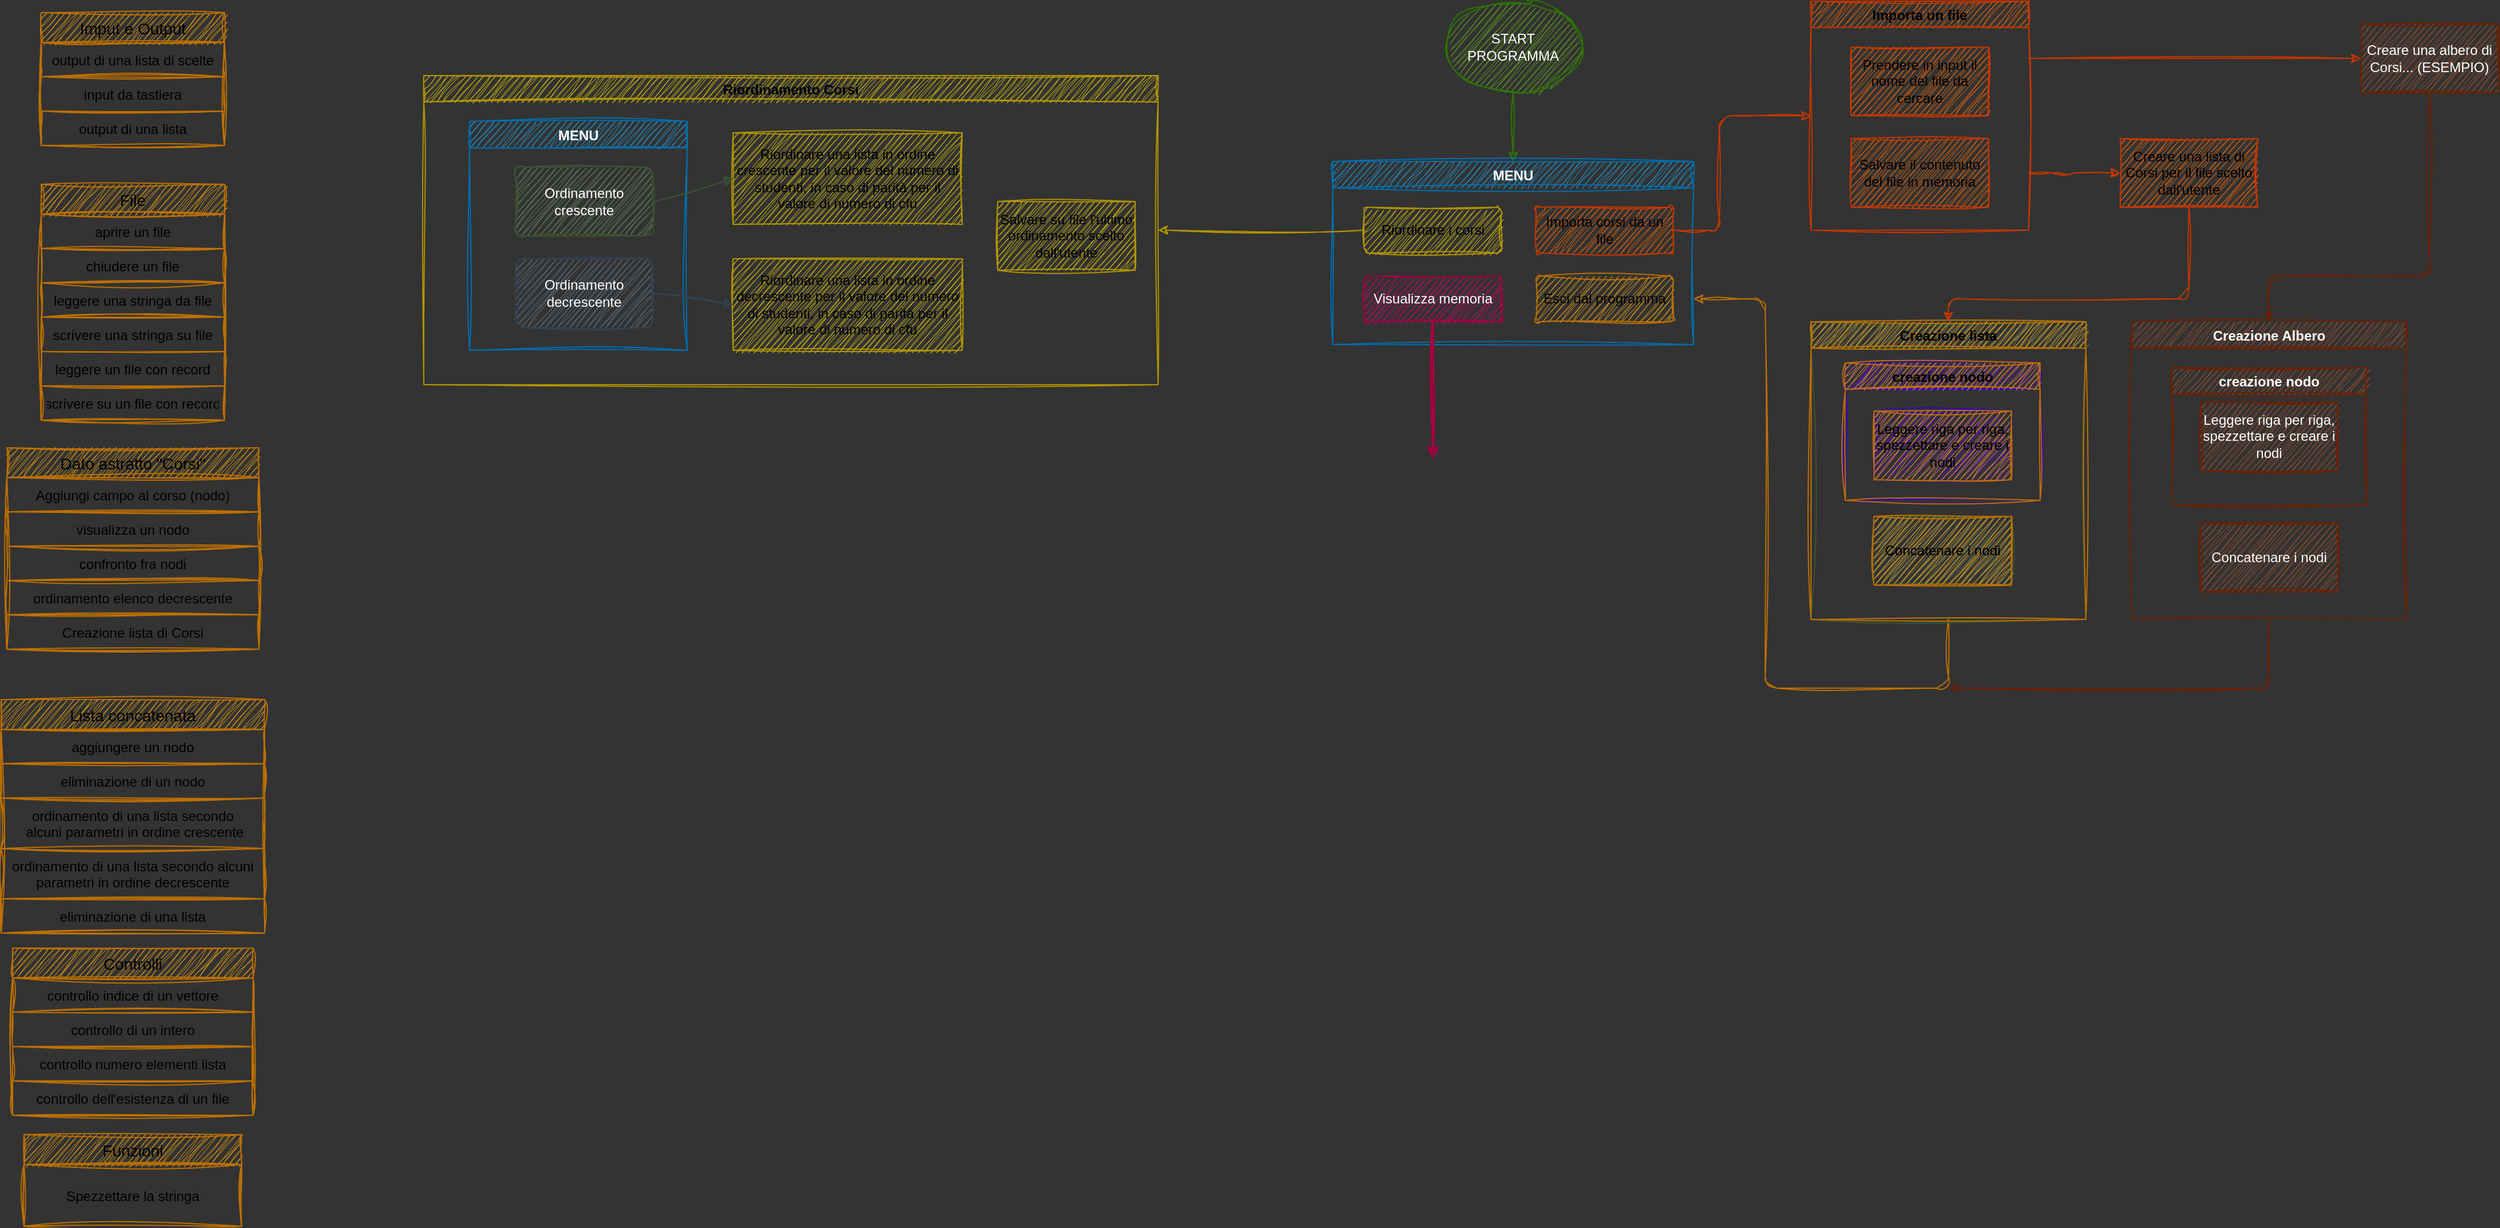<mxfile>
    <diagram id="e7Jhm-mjQKPOkvGLRWCY" name="Pagina-1">
        <mxGraphModel dx="2511" dy="1684" grid="1" gridSize="10" guides="1" tooltips="1" connect="1" arrows="1" fold="1" page="1" pageScale="1" pageWidth="3300" pageHeight="4681" background="#333333" math="0" shadow="0">
            <root>
                <mxCell id="0"/>
                <mxCell id="1" parent="0"/>
                <mxCell id="176" style="edgeStyle=none;html=1;exitX=0.5;exitY=1;exitDx=0;exitDy=0;entryX=0.5;entryY=0;entryDx=0;entryDy=0;fontColor=default;fillColor=#60a917;strokeColor=#2D7600;sketch=1;curveFitting=1;jiggle=2;" edge="1" parent="1" source="19" target="171">
                    <mxGeometry relative="1" as="geometry"/>
                </mxCell>
                <mxCell id="19" value="START PROGRAMMA" style="ellipse;whiteSpace=wrap;html=1;align=center;fillColor=#60a917;fontColor=#ffffff;strokeColor=#2D7600;sketch=1;curveFitting=1;jiggle=2;" parent="1" vertex="1">
                    <mxGeometry x="1600" y="40" width="120" height="80" as="geometry"/>
                </mxCell>
                <mxCell id="226" style="edgeStyle=none;html=1;exitX=1;exitY=0.25;exitDx=0;exitDy=0;entryX=0;entryY=0.5;entryDx=0;entryDy=0;fontColor=default;fillColor=#fa6800;strokeColor=#C73500;sketch=1;curveFitting=1;jiggle=2;" edge="1" parent="1" source="47" target="195">
                    <mxGeometry relative="1" as="geometry"/>
                </mxCell>
                <mxCell id="234" style="edgeStyle=none;html=1;exitX=1;exitY=0.75;exitDx=0;exitDy=0;entryX=0;entryY=0.5;entryDx=0;entryDy=0;fontColor=default;fillColor=#fa6800;strokeColor=#C73500;sketch=1;curveFitting=1;jiggle=2;" edge="1" parent="1" source="47" target="81">
                    <mxGeometry relative="1" as="geometry">
                        <Array as="points">
                            <mxPoint x="2140" y="190"/>
                        </Array>
                    </mxGeometry>
                </mxCell>
                <mxCell id="47" value="Importa un file" style="swimlane;strokeColor=#C73500;fontColor=default;fillColor=#fa6800;sketch=1;curveFitting=1;jiggle=2;" parent="1" vertex="1">
                    <mxGeometry x="1920" y="40" width="190" height="200" as="geometry"/>
                </mxCell>
                <mxCell id="64" value="Prendere in input il nome del file da cercare" style="rounded=0;whiteSpace=wrap;html=1;strokeColor=#C73500;fillColor=#fa6800;fontColor=default;sketch=1;curveFitting=1;jiggle=2;" parent="47" vertex="1">
                    <mxGeometry x="35" y="40" width="120" height="60" as="geometry"/>
                </mxCell>
                <mxCell id="170" value="Salvare il contenuto del file in memoria" style="rounded=0;whiteSpace=wrap;html=1;strokeColor=#C73500;fillColor=#fa6800;fontColor=default;sketch=1;curveFitting=1;jiggle=2;" vertex="1" parent="47">
                    <mxGeometry x="35" y="120" width="120" height="60" as="geometry"/>
                </mxCell>
                <mxCell id="48" value="Riordinamento Corsi" style="swimlane;strokeColor=#B09500;fontColor=default;fillColor=#e3c800;sketch=1;curveFitting=1;jiggle=2;" parent="1" vertex="1">
                    <mxGeometry x="709" y="105" width="641" height="270" as="geometry"/>
                </mxCell>
                <mxCell id="130" value="MENU" style="swimlane;strokeColor=#006EAF;fillColor=#1ba1e2;fontColor=#ffffff;sketch=1;curveFitting=1;jiggle=2;" parent="48" vertex="1">
                    <mxGeometry x="40" y="40" width="190" height="200" as="geometry"/>
                </mxCell>
                <mxCell id="135" value="Ordinamento crescente" style="rounded=1;whiteSpace=wrap;html=1;strokeColor=#3A5431;fontColor=#ffffff;fillColor=#6d8764;sketch=1;curveFitting=1;jiggle=2;" parent="130" vertex="1">
                    <mxGeometry x="40" y="40" width="120" height="60" as="geometry"/>
                </mxCell>
                <mxCell id="136" value="Ordinamento decrescente" style="rounded=1;whiteSpace=wrap;html=1;strokeColor=#314354;fontColor=#ffffff;fillColor=#647687;sketch=1;curveFitting=1;jiggle=2;" parent="130" vertex="1">
                    <mxGeometry x="40" y="120" width="120" height="60" as="geometry"/>
                </mxCell>
                <mxCell id="142" value="Riordinare una lista in ordine decrescente per il valore del numero di studenti, in caso di parità per il valore di numero di cfu" style="rounded=0;whiteSpace=wrap;html=1;strokeColor=#B09500;fontColor=default;fillColor=#e3c800;sketch=1;curveFitting=1;jiggle=2;" parent="48" vertex="1">
                    <mxGeometry x="270" y="160" width="200" height="80" as="geometry"/>
                </mxCell>
                <mxCell id="143" style="edgeStyle=none;rounded=1;html=1;exitX=1;exitY=0.5;exitDx=0;exitDy=0;entryX=0;entryY=0.5;entryDx=0;entryDy=0;fontColor=default;fillColor=#647687;strokeColor=#314354;sketch=1;curveFitting=1;jiggle=2;" parent="48" source="136" target="142" edge="1">
                    <mxGeometry relative="1" as="geometry"/>
                </mxCell>
                <mxCell id="146" value="Salvare su file l'ultimo ordinamento scelto dall'utente" style="rounded=0;whiteSpace=wrap;html=1;strokeColor=#B09500;fontColor=default;fillColor=#e3c800;sketch=1;curveFitting=1;jiggle=2;" parent="48" vertex="1">
                    <mxGeometry x="501" y="110" width="120" height="60" as="geometry"/>
                </mxCell>
                <mxCell id="138" value="Riordinare una lista in ordine crescente per il valore del numero di studenti, in caso di parità per il valore di numero di cfu" style="rounded=0;whiteSpace=wrap;html=1;strokeColor=#B09500;fontColor=default;fillColor=#e3c800;sketch=1;curveFitting=1;jiggle=2;" parent="48" vertex="1">
                    <mxGeometry x="270" y="50" width="200" height="80" as="geometry"/>
                </mxCell>
                <mxCell id="139" style="edgeStyle=none;rounded=1;html=1;exitX=1;exitY=0.5;exitDx=0;exitDy=0;entryX=0;entryY=0.5;entryDx=0;entryDy=0;fontColor=default;fillColor=#6d8764;strokeColor=#3A5431;sketch=1;curveFitting=1;jiggle=2;" parent="48" source="135" target="138" edge="1">
                    <mxGeometry relative="1" as="geometry"/>
                </mxCell>
                <mxCell id="90" value="Imput e Output" style="swimlane;fontStyle=0;childLayout=stackLayout;horizontal=1;startSize=26;horizontalStack=0;resizeParent=1;resizeParentMax=0;resizeLast=0;collapsible=1;marginBottom=0;align=center;fontSize=14;strokeColor=#BD7000;fontColor=default;fillColor=#f0a30a;verticalAlign=middle;sketch=1;curveFitting=1;jiggle=2;" parent="1" vertex="1">
                    <mxGeometry x="375" y="50" width="160" height="116" as="geometry"/>
                </mxCell>
                <mxCell id="92" value="output di una lista di scelte" style="text;strokeColor=#BD7000;fillColor=none;spacingLeft=4;spacingRight=4;overflow=hidden;rotatable=0;points=[[0,0.5],[1,0.5]];portConstraint=eastwest;fontSize=12;fontColor=default;align=center;verticalAlign=middle;sketch=1;curveFitting=1;jiggle=2;" parent="90" vertex="1">
                    <mxGeometry y="26" width="160" height="30" as="geometry"/>
                </mxCell>
                <mxCell id="91" value="input da tastiera" style="text;strokeColor=#BD7000;fillColor=none;spacingLeft=4;spacingRight=4;overflow=hidden;rotatable=0;points=[[0,0.5],[1,0.5]];portConstraint=eastwest;fontSize=12;fontColor=default;align=center;verticalAlign=middle;sketch=1;curveFitting=1;jiggle=2;" parent="90" vertex="1">
                    <mxGeometry y="56" width="160" height="30" as="geometry"/>
                </mxCell>
                <mxCell id="93" value="output di una lista" style="text;strokeColor=#BD7000;fillColor=none;spacingLeft=4;spacingRight=4;overflow=hidden;rotatable=0;points=[[0,0.5],[1,0.5]];portConstraint=eastwest;fontSize=12;fontColor=default;align=center;verticalAlign=middle;sketch=1;curveFitting=1;jiggle=2;" parent="90" vertex="1">
                    <mxGeometry y="86" width="160" height="30" as="geometry"/>
                </mxCell>
                <mxCell id="103" value="File" style="swimlane;fontStyle=0;childLayout=stackLayout;horizontal=1;startSize=26;horizontalStack=0;resizeParent=1;resizeParentMax=0;resizeLast=0;collapsible=1;marginBottom=0;align=center;fontSize=14;strokeColor=#BD7000;fontColor=default;fillColor=#f0a30a;verticalAlign=middle;sketch=1;curveFitting=1;jiggle=2;" parent="1" vertex="1">
                    <mxGeometry x="375" y="200" width="160" height="206" as="geometry"/>
                </mxCell>
                <mxCell id="153" value="aprire un file" style="text;strokeColor=#BD7000;fillColor=none;spacingLeft=4;spacingRight=4;overflow=hidden;rotatable=0;points=[[0,0.5],[1,0.5]];portConstraint=eastwest;fontSize=12;fontColor=default;align=center;verticalAlign=middle;sketch=1;curveFitting=1;jiggle=2;" vertex="1" parent="103">
                    <mxGeometry y="26" width="160" height="30" as="geometry"/>
                </mxCell>
                <mxCell id="154" value="chiudere un file" style="text;strokeColor=#BD7000;fillColor=none;spacingLeft=4;spacingRight=4;overflow=hidden;rotatable=0;points=[[0,0.5],[1,0.5]];portConstraint=eastwest;fontSize=12;fontColor=default;align=center;verticalAlign=middle;sketch=1;curveFitting=1;jiggle=2;" vertex="1" parent="103">
                    <mxGeometry y="56" width="160" height="30" as="geometry"/>
                </mxCell>
                <mxCell id="104" value="leggere una stringa da file" style="text;strokeColor=#BD7000;fillColor=none;spacingLeft=4;spacingRight=4;overflow=hidden;rotatable=0;points=[[0,0.5],[1,0.5]];portConstraint=eastwest;fontSize=12;fontColor=default;align=center;verticalAlign=middle;sketch=1;curveFitting=1;jiggle=2;" parent="103" vertex="1">
                    <mxGeometry y="86" width="160" height="30" as="geometry"/>
                </mxCell>
                <mxCell id="105" value="scrivere una stringa su file" style="text;strokeColor=#BD7000;fillColor=none;spacingLeft=4;spacingRight=4;overflow=hidden;rotatable=0;points=[[0,0.5],[1,0.5]];portConstraint=eastwest;fontSize=12;fontColor=default;align=center;verticalAlign=middle;sketch=1;curveFitting=1;jiggle=2;" parent="103" vertex="1">
                    <mxGeometry y="116" width="160" height="30" as="geometry"/>
                </mxCell>
                <mxCell id="106" value="leggere un file con record" style="text;strokeColor=#BD7000;fillColor=none;spacingLeft=4;spacingRight=4;overflow=hidden;rotatable=0;points=[[0,0.5],[1,0.5]];portConstraint=eastwest;fontSize=12;fontColor=default;align=center;verticalAlign=middle;sketch=1;curveFitting=1;jiggle=2;" parent="103" vertex="1">
                    <mxGeometry y="146" width="160" height="30" as="geometry"/>
                </mxCell>
                <mxCell id="110" value="scrivere su un file con record" style="text;strokeColor=#BD7000;fillColor=none;spacingLeft=4;spacingRight=4;overflow=hidden;rotatable=0;points=[[0,0.5],[1,0.5]];portConstraint=eastwest;fontSize=12;fontColor=default;align=center;verticalAlign=middle;sketch=1;curveFitting=1;jiggle=2;" parent="103" vertex="1">
                    <mxGeometry y="176" width="160" height="30" as="geometry"/>
                </mxCell>
                <mxCell id="111" value="Dato astratto &quot;Corsi&quot;" style="swimlane;fontStyle=0;childLayout=stackLayout;horizontal=1;startSize=26;horizontalStack=0;resizeParent=1;resizeParentMax=0;resizeLast=0;collapsible=1;marginBottom=0;align=center;fontSize=14;strokeColor=#BD7000;fontColor=default;fillColor=#f0a30a;verticalAlign=middle;sketch=1;curveFitting=1;jiggle=2;" parent="1" vertex="1">
                    <mxGeometry x="345" y="430" width="220" height="176" as="geometry"/>
                </mxCell>
                <mxCell id="112" value="Aggiungi campo al corso (nodo)" style="text;strokeColor=#BD7000;fillColor=none;spacingLeft=4;spacingRight=4;overflow=hidden;rotatable=0;points=[[0,0.5],[1,0.5]];portConstraint=eastwest;fontSize=12;fontColor=default;align=center;verticalAlign=middle;sketch=1;curveFitting=1;jiggle=2;" parent="111" vertex="1">
                    <mxGeometry y="26" width="220" height="30" as="geometry"/>
                </mxCell>
                <mxCell id="113" value="visualizza un nodo" style="text;strokeColor=#BD7000;fillColor=none;spacingLeft=4;spacingRight=4;overflow=hidden;rotatable=0;points=[[0,0.5],[1,0.5]];portConstraint=eastwest;fontSize=12;fontColor=default;align=center;verticalAlign=middle;sketch=1;curveFitting=1;jiggle=2;" parent="111" vertex="1">
                    <mxGeometry y="56" width="220" height="30" as="geometry"/>
                </mxCell>
                <mxCell id="140" value="confronto fra nodi" style="text;strokeColor=#BD7000;fillColor=none;spacingLeft=4;spacingRight=4;overflow=hidden;rotatable=0;points=[[0,0.5],[1,0.5]];portConstraint=eastwest;fontSize=12;fontColor=default;align=center;verticalAlign=middle;sketch=1;curveFitting=1;jiggle=2;" parent="111" vertex="1">
                    <mxGeometry y="86" width="220" height="30" as="geometry"/>
                </mxCell>
                <mxCell id="141" value="ordinamento elenco decrescente" style="text;strokeColor=#BD7000;fillColor=none;spacingLeft=4;spacingRight=4;overflow=hidden;rotatable=0;points=[[0,0.5],[1,0.5]];portConstraint=eastwest;fontSize=12;fontColor=default;align=center;verticalAlign=middle;sketch=1;curveFitting=1;jiggle=2;" parent="111" vertex="1">
                    <mxGeometry y="116" width="220" height="30" as="geometry"/>
                </mxCell>
                <mxCell id="208" value="Creazione lista di Corsi" style="text;strokeColor=#BD7000;fillColor=none;spacingLeft=4;spacingRight=4;overflow=hidden;rotatable=0;points=[[0,0.5],[1,0.5]];portConstraint=eastwest;fontSize=12;fontColor=default;align=center;verticalAlign=middle;sketch=1;curveFitting=1;jiggle=2;" vertex="1" parent="111">
                    <mxGeometry y="146" width="220" height="30" as="geometry"/>
                </mxCell>
                <mxCell id="115" value="Lista concatenata" style="swimlane;fontStyle=0;childLayout=stackLayout;horizontal=1;startSize=26;horizontalStack=0;resizeParent=1;resizeParentMax=0;resizeLast=0;collapsible=1;marginBottom=0;align=center;fontSize=14;strokeColor=#BD7000;fontColor=default;fillColor=#f0a30a;verticalAlign=middle;sketch=1;curveFitting=1;jiggle=2;" parent="1" vertex="1">
                    <mxGeometry x="340" y="650" width="230" height="204" as="geometry"/>
                </mxCell>
                <mxCell id="116" value="aggiungere un nodo" style="text;strokeColor=#BD7000;fillColor=none;spacingLeft=4;spacingRight=4;overflow=hidden;rotatable=0;points=[[0,0.5],[1,0.5]];portConstraint=eastwest;fontSize=12;fontColor=default;align=center;verticalAlign=middle;sketch=1;curveFitting=1;jiggle=2;" parent="115" vertex="1">
                    <mxGeometry y="26" width="230" height="30" as="geometry"/>
                </mxCell>
                <mxCell id="117" value="eliminazione di un nodo" style="text;strokeColor=#BD7000;fillColor=none;spacingLeft=4;spacingRight=4;overflow=hidden;rotatable=0;points=[[0,0.5],[1,0.5]];portConstraint=eastwest;fontSize=12;fontColor=default;align=center;verticalAlign=middle;sketch=1;curveFitting=1;jiggle=2;" parent="115" vertex="1">
                    <mxGeometry y="56" width="230" height="30" as="geometry"/>
                </mxCell>
                <mxCell id="118" value="ordinamento di una lista secondo&#10; alcuni parametri in ordine crescente" style="text;strokeColor=#BD7000;fillColor=none;spacingLeft=4;spacingRight=4;overflow=hidden;rotatable=0;points=[[0,0.5],[1,0.5]];portConstraint=eastwest;fontSize=12;fontColor=default;align=center;verticalAlign=middle;sketch=1;curveFitting=1;jiggle=2;" parent="115" vertex="1">
                    <mxGeometry y="86" width="230" height="44" as="geometry"/>
                </mxCell>
                <mxCell id="148" value="ordinamento di una lista secondo alcuni&#10;parametri in ordine decrescente" style="text;strokeColor=#BD7000;fillColor=none;spacingLeft=4;spacingRight=4;overflow=hidden;rotatable=0;points=[[0,0.5],[1,0.5]];portConstraint=eastwest;fontSize=12;fontColor=default;align=center;verticalAlign=middle;sketch=1;curveFitting=1;jiggle=2;" parent="115" vertex="1">
                    <mxGeometry y="130" width="230" height="44" as="geometry"/>
                </mxCell>
                <mxCell id="119" value="eliminazione di una lista" style="text;strokeColor=#BD7000;fillColor=none;spacingLeft=4;spacingRight=4;overflow=hidden;rotatable=0;points=[[0,0.5],[1,0.5]];portConstraint=eastwest;fontSize=12;fontColor=default;align=center;verticalAlign=middle;sketch=1;curveFitting=1;jiggle=2;" parent="115" vertex="1">
                    <mxGeometry y="174" width="230" height="30" as="geometry"/>
                </mxCell>
                <mxCell id="120" value="Controlli" style="swimlane;fontStyle=0;childLayout=stackLayout;horizontal=1;startSize=26;horizontalStack=0;resizeParent=1;resizeParentMax=0;resizeLast=0;collapsible=1;marginBottom=0;align=center;fontSize=14;strokeColor=#BD7000;fontColor=default;fillColor=#f0a30a;verticalAlign=middle;sketch=1;curveFitting=1;jiggle=2;" parent="1" vertex="1">
                    <mxGeometry x="350" y="867" width="210" height="146" as="geometry"/>
                </mxCell>
                <mxCell id="122" value="controllo indice di un vettore" style="text;strokeColor=#BD7000;fillColor=none;spacingLeft=4;spacingRight=4;overflow=hidden;rotatable=0;points=[[0,0.5],[1,0.5]];portConstraint=eastwest;fontSize=12;fontColor=default;align=center;verticalAlign=middle;sketch=1;curveFitting=1;jiggle=2;" parent="120" vertex="1">
                    <mxGeometry y="26" width="210" height="30" as="geometry"/>
                </mxCell>
                <mxCell id="123" value="controllo di un intero" style="text;strokeColor=#BD7000;fillColor=none;spacingLeft=4;spacingRight=4;overflow=hidden;rotatable=0;points=[[0,0.5],[1,0.5]];portConstraint=eastwest;fontSize=12;fontColor=default;align=center;verticalAlign=middle;sketch=1;curveFitting=1;jiggle=2;" parent="120" vertex="1">
                    <mxGeometry y="56" width="210" height="30" as="geometry"/>
                </mxCell>
                <mxCell id="124" value="controllo numero elementi lista" style="text;strokeColor=#BD7000;fillColor=none;spacingLeft=4;spacingRight=4;overflow=hidden;rotatable=0;points=[[0,0.5],[1,0.5]];portConstraint=eastwest;fontSize=12;fontColor=default;align=center;verticalAlign=middle;sketch=1;curveFitting=1;jiggle=2;" parent="120" vertex="1">
                    <mxGeometry y="86" width="210" height="30" as="geometry"/>
                </mxCell>
                <mxCell id="121" value="controllo dell'esistenza di un file" style="text;strokeColor=#BD7000;fillColor=none;spacingLeft=4;spacingRight=4;overflow=hidden;rotatable=0;points=[[0,0.5],[1,0.5]];portConstraint=eastwest;fontSize=12;fontColor=default;align=center;verticalAlign=middle;sketch=1;curveFitting=1;jiggle=2;" parent="120" vertex="1">
                    <mxGeometry y="116" width="210" height="30" as="geometry"/>
                </mxCell>
                <mxCell id="125" value="Funzioni" style="swimlane;fontStyle=0;childLayout=stackLayout;horizontal=1;startSize=26;horizontalStack=0;resizeParent=1;resizeParentMax=0;resizeLast=0;collapsible=1;marginBottom=0;align=center;fontSize=14;strokeColor=#BD7000;fontColor=default;fillColor=#f0a30a;verticalAlign=middle;sketch=1;curveFitting=1;jiggle=2;" parent="1" vertex="1">
                    <mxGeometry x="360" y="1030" width="190" height="80" as="geometry"/>
                </mxCell>
                <mxCell id="126" value="Spezzettare la stringa" style="text;strokeColor=#BD7000;fillColor=none;spacingLeft=4;spacingRight=4;overflow=hidden;rotatable=0;points=[[0,0.5],[1,0.5]];portConstraint=eastwest;fontSize=12;fontColor=default;align=center;verticalAlign=middle;sketch=1;curveFitting=1;jiggle=2;" parent="125" vertex="1">
                    <mxGeometry y="26" width="190" height="54" as="geometry"/>
                </mxCell>
                <mxCell id="232" style="edgeStyle=none;html=1;exitX=0.5;exitY=1;exitDx=0;exitDy=0;entryX=1;entryY=0.75;entryDx=0;entryDy=0;fontColor=default;fillColor=#f0a30a;strokeColor=#BD7000;sketch=1;curveFitting=1;jiggle=2;" edge="1" parent="1" source="163" target="171">
                    <mxGeometry relative="1" as="geometry">
                        <Array as="points">
                            <mxPoint x="2040" y="640"/>
                            <mxPoint x="1880" y="640"/>
                            <mxPoint x="1880" y="300"/>
                        </Array>
                    </mxGeometry>
                </mxCell>
                <mxCell id="163" value="Creazione lista" style="swimlane;strokeColor=#3A5431;fontColor=default;fillColor=#6d8764;sketch=1;curveFitting=1;jiggle=2;" vertex="1" parent="1">
                    <mxGeometry x="1920" y="320" width="240" height="260" as="geometry"/>
                </mxCell>
                <mxCell id="164" value="Concatenare i nodi" style="rounded=0;whiteSpace=wrap;html=1;strokeColor=#3A5431;fillColor=#6d8764;fontColor=default;sketch=1;curveFitting=1;jiggle=2;" vertex="1" parent="163">
                    <mxGeometry x="55" y="170" width="120" height="60" as="geometry"/>
                </mxCell>
                <mxCell id="158" value="creazione nodo" style="swimlane;strokeColor=#3700CC;fontColor=default;fillColor=#6a00ff;startSize=23;sketch=1;curveFitting=1;jiggle=2;" vertex="1" parent="163">
                    <mxGeometry x="30" y="36" width="170" height="120" as="geometry"/>
                </mxCell>
                <mxCell id="80" value="Leggere riga per riga, spezzettare e creare i nodi" style="rounded=0;whiteSpace=wrap;html=1;strokeColor=#3700CC;fillColor=#6a00ff;fontColor=default;sketch=1;curveFitting=1;jiggle=2;" parent="158" vertex="1">
                    <mxGeometry x="25" y="42" width="120" height="60" as="geometry"/>
                </mxCell>
                <mxCell id="237" value="Creazione lista" style="swimlane;strokeColor=#BD7000;fontColor=default;fillColor=#f0a30a;sketch=1;curveFitting=1;jiggle=2;" vertex="1" parent="163">
                    <mxGeometry width="240" height="260" as="geometry"/>
                </mxCell>
                <mxCell id="238" value="Concatenare i nodi" style="rounded=0;whiteSpace=wrap;html=1;strokeColor=#BD7000;fillColor=#f0a30a;fontColor=default;sketch=1;curveFitting=1;jiggle=2;" vertex="1" parent="237">
                    <mxGeometry x="55" y="170" width="120" height="60" as="geometry"/>
                </mxCell>
                <mxCell id="239" value="creazione nodo" style="swimlane;strokeColor=#BD7000;fontColor=default;fillColor=#f0a30a;startSize=23;sketch=1;curveFitting=1;jiggle=2;" vertex="1" parent="237">
                    <mxGeometry x="30" y="36" width="170" height="120" as="geometry"/>
                </mxCell>
                <mxCell id="240" value="Leggere riga per riga, spezzettare e creare i nodi" style="rounded=0;whiteSpace=wrap;html=1;strokeColor=#BD7000;fillColor=#f0a30a;fontColor=default;sketch=1;curveFitting=1;jiggle=2;" vertex="1" parent="239">
                    <mxGeometry x="25" y="42" width="120" height="60" as="geometry"/>
                </mxCell>
                <mxCell id="236" style="edgeStyle=none;html=1;exitX=0.5;exitY=1;exitDx=0;exitDy=0;entryX=0.5;entryY=0;entryDx=0;entryDy=0;fontColor=default;fillColor=#fa6800;strokeColor=#C73500;sketch=1;curveFitting=1;jiggle=2;" edge="1" parent="1" source="81" target="163">
                    <mxGeometry relative="1" as="geometry">
                        <Array as="points">
                            <mxPoint x="2250" y="300"/>
                            <mxPoint x="2040" y="300"/>
                        </Array>
                    </mxGeometry>
                </mxCell>
                <mxCell id="81" value="Creare una lista di Corsi per il file scelto dall'utente" style="rounded=0;whiteSpace=wrap;html=1;strokeColor=#C73500;fillColor=#fa6800;fontColor=default;sketch=1;curveFitting=1;jiggle=2;" vertex="1" parent="1">
                    <mxGeometry x="2190" y="160" width="120" height="60" as="geometry"/>
                </mxCell>
                <mxCell id="171" value="MENU" style="swimlane;strokeColor=#006EAF;fillColor=#1ba1e2;fontColor=#ffffff;sketch=1;curveFitting=1;jiggle=2;" vertex="1" parent="1">
                    <mxGeometry x="1502.5" y="180" width="315" height="160" as="geometry"/>
                </mxCell>
                <mxCell id="172" value="Importa corsi da un file" style="rounded=1;arcSize=10;whiteSpace=wrap;html=1;align=center;strokeColor=#C73500;fillColor=#fa6800;fontColor=default;sketch=1;curveFitting=1;jiggle=2;" vertex="1" parent="171">
                    <mxGeometry x="177.5" y="40" width="120" height="40" as="geometry"/>
                </mxCell>
                <mxCell id="212" value="Riordinare i corsi" style="rounded=1;arcSize=10;whiteSpace=wrap;html=1;align=center;strokeColor=#B09500;fillColor=#e3c800;fontColor=default;sketch=1;curveFitting=1;jiggle=2;" vertex="1" parent="171">
                    <mxGeometry x="27.5" y="40" width="120" height="40" as="geometry"/>
                </mxCell>
                <mxCell id="213" value="Visualizza memoria" style="rounded=1;arcSize=10;whiteSpace=wrap;html=1;align=center;strokeColor=#A50040;fillColor=#d80073;fontColor=#ffffff;sketch=1;curveFitting=1;jiggle=2;" vertex="1" parent="171">
                    <mxGeometry x="27.5" y="100" width="120" height="40" as="geometry"/>
                </mxCell>
                <mxCell id="209" value="Esci dal programma" style="rounded=1;arcSize=10;whiteSpace=wrap;html=1;align=center;strokeColor=#BD7000;fillColor=#f0a30a;fontColor=default;sketch=1;curveFitting=1;jiggle=2;" vertex="1" parent="171">
                    <mxGeometry x="177.5" y="100" width="120" height="40" as="geometry"/>
                </mxCell>
                <mxCell id="215" style="edgeStyle=none;html=1;exitX=0.5;exitY=1;exitDx=0;exitDy=0;entryX=0.5;entryY=0;entryDx=0;entryDy=0;fillColor=#a0522d;strokeColor=#6D1F00;sketch=1;curveFitting=1;jiggle=2;" edge="1" parent="1" source="195" target="197">
                    <mxGeometry relative="1" as="geometry">
                        <Array as="points">
                            <mxPoint x="2460" y="280"/>
                            <mxPoint x="2320" y="280"/>
                        </Array>
                    </mxGeometry>
                </mxCell>
                <mxCell id="195" value="Creare una albero di Corsi... (ESEMPIO)" style="rounded=0;whiteSpace=wrap;html=1;strokeColor=#6D1F00;fillColor=#a0522d;fontColor=#ffffff;sketch=1;curveFitting=1;jiggle=2;" vertex="1" parent="1">
                    <mxGeometry x="2400" y="60" width="120" height="60" as="geometry"/>
                </mxCell>
                <mxCell id="235" style="edgeStyle=none;html=1;exitX=0.5;exitY=1;exitDx=0;exitDy=0;fillColor=#a0522d;strokeColor=#6D1F00;sketch=1;curveFitting=1;jiggle=2;" edge="1" parent="1" source="197">
                    <mxGeometry relative="1" as="geometry">
                        <mxPoint x="2040" y="640" as="targetPoint"/>
                        <Array as="points">
                            <mxPoint x="2320" y="640"/>
                        </Array>
                    </mxGeometry>
                </mxCell>
                <mxCell id="197" value="Creazione Albero" style="swimlane;strokeColor=#6D1F00;fontColor=#ffffff;fillColor=#a0522d;glass=0;rounded=0;shadow=0;sketch=1;curveFitting=1;jiggle=2;" vertex="1" parent="1">
                    <mxGeometry x="2200" y="320" width="240" height="260" as="geometry"/>
                </mxCell>
                <mxCell id="203" value="creazione nodo" style="swimlane;strokeColor=#6D1F00;fontColor=#ffffff;fillColor=#a0522d;startSize=23;sketch=1;curveFitting=1;jiggle=2;" vertex="1" parent="197">
                    <mxGeometry x="35" y="40" width="170" height="120" as="geometry"/>
                </mxCell>
                <mxCell id="204" value="Leggere riga per riga, spezzettare e creare i nodi" style="rounded=0;whiteSpace=wrap;html=1;strokeColor=#6D1F00;fillColor=#a0522d;fontColor=#ffffff;sketch=1;curveFitting=1;jiggle=2;" vertex="1" parent="203">
                    <mxGeometry x="25" y="30" width="120" height="60" as="geometry"/>
                </mxCell>
                <mxCell id="205" value="Concatenare i nodi" style="rounded=0;whiteSpace=wrap;html=1;strokeColor=#6D1F00;fillColor=#a0522d;fontColor=#ffffff;sketch=1;curveFitting=1;jiggle=2;" vertex="1" parent="197">
                    <mxGeometry x="60" y="176" width="120" height="60" as="geometry"/>
                </mxCell>
                <mxCell id="229" style="edgeStyle=none;html=1;exitX=1;exitY=0.5;exitDx=0;exitDy=0;entryX=0;entryY=0.5;entryDx=0;entryDy=0;fillColor=#fa6800;strokeColor=#C73500;sketch=1;curveFitting=1;jiggle=2;" edge="1" parent="1" source="172" target="47">
                    <mxGeometry relative="1" as="geometry">
                        <Array as="points">
                            <mxPoint x="1840" y="240"/>
                            <mxPoint x="1840" y="140"/>
                        </Array>
                    </mxGeometry>
                </mxCell>
                <mxCell id="231" style="edgeStyle=none;html=1;exitX=0.5;exitY=1;exitDx=0;exitDy=0;fillColor=#d80073;strokeColor=#A50040;strokeWidth=2;sketch=1;curveFitting=1;jiggle=2;" edge="1" parent="1" source="213">
                    <mxGeometry relative="1" as="geometry">
                        <mxPoint x="1590" y="440" as="targetPoint"/>
                    </mxGeometry>
                </mxCell>
                <mxCell id="241" style="edgeStyle=none;html=1;exitX=0;exitY=0.5;exitDx=0;exitDy=0;entryX=1;entryY=0.5;entryDx=0;entryDy=0;fontColor=default;fillColor=#e3c800;strokeColor=#B09500;sketch=1;curveFitting=1;jiggle=2;" edge="1" parent="1" source="212" target="48">
                    <mxGeometry relative="1" as="geometry"/>
                </mxCell>
            </root>
        </mxGraphModel>
    </diagram>
</mxfile>